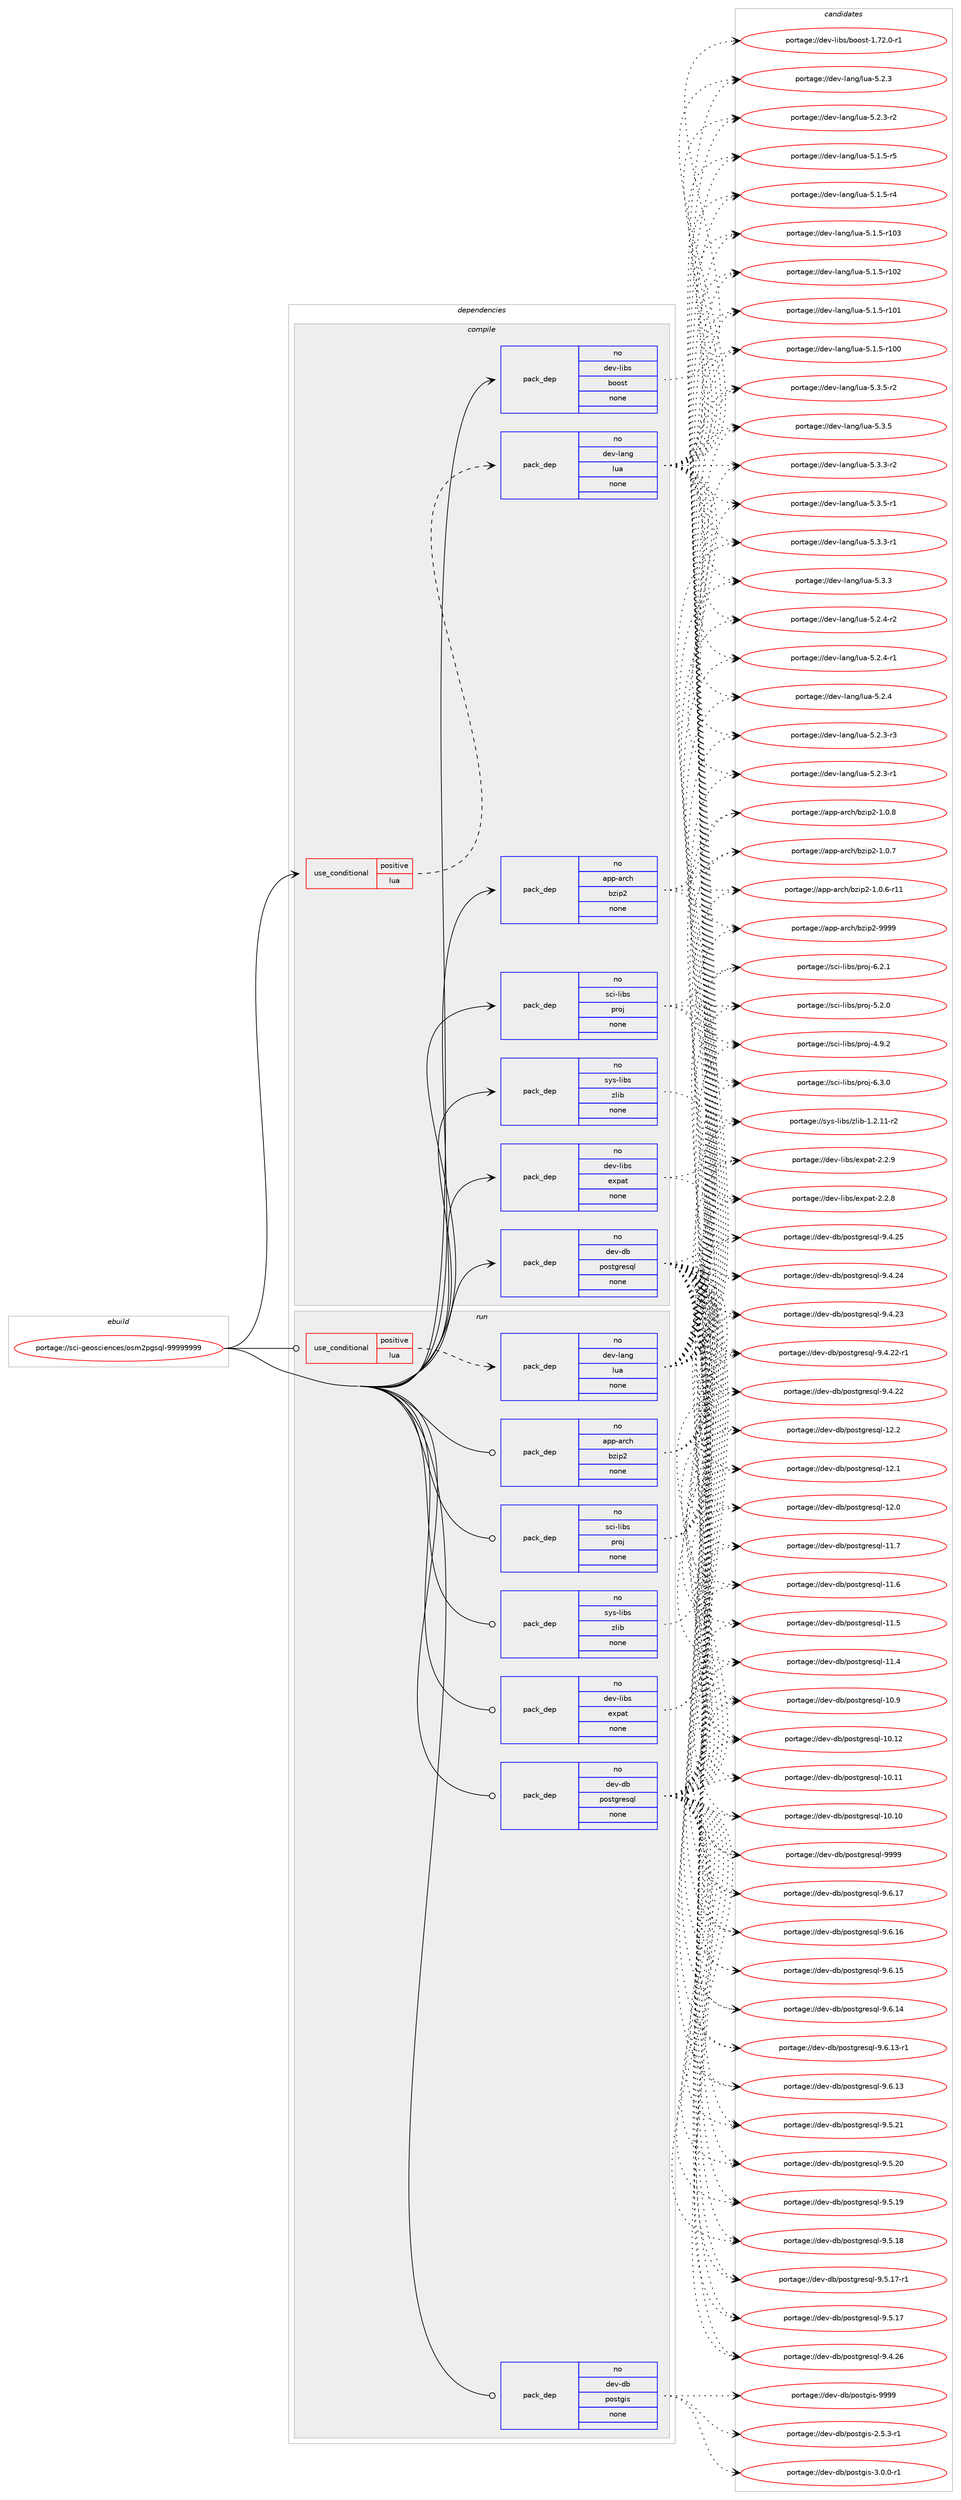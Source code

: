 digraph prolog {

# *************
# Graph options
# *************

newrank=true;
concentrate=true;
compound=true;
graph [rankdir=LR,fontname=Helvetica,fontsize=10,ranksep=1.5];#, ranksep=2.5, nodesep=0.2];
edge  [arrowhead=vee];
node  [fontname=Helvetica,fontsize=10];

# **********
# The ebuild
# **********

subgraph cluster_leftcol {
color=gray;
rank=same;
label=<<i>ebuild</i>>;
id [label="portage://sci-geosciences/osm2pgsql-99999999", color=red, width=4, href="../sci-geosciences/osm2pgsql-99999999.svg"];
}

# ****************
# The dependencies
# ****************

subgraph cluster_midcol {
color=gray;
label=<<i>dependencies</i>>;
subgraph cluster_compile {
fillcolor="#eeeeee";
style=filled;
label=<<i>compile</i>>;
subgraph cond10841 {
dependency51942 [label=<<TABLE BORDER="0" CELLBORDER="1" CELLSPACING="0" CELLPADDING="4"><TR><TD ROWSPAN="3" CELLPADDING="10">use_conditional</TD></TR><TR><TD>positive</TD></TR><TR><TD>lua</TD></TR></TABLE>>, shape=none, color=red];
subgraph pack39992 {
dependency51943 [label=<<TABLE BORDER="0" CELLBORDER="1" CELLSPACING="0" CELLPADDING="4" WIDTH="220"><TR><TD ROWSPAN="6" CELLPADDING="30">pack_dep</TD></TR><TR><TD WIDTH="110">no</TD></TR><TR><TD>dev-lang</TD></TR><TR><TD>lua</TD></TR><TR><TD>none</TD></TR><TR><TD></TD></TR></TABLE>>, shape=none, color=blue];
}
dependency51942:e -> dependency51943:w [weight=20,style="dashed",arrowhead="vee"];
}
id:e -> dependency51942:w [weight=20,style="solid",arrowhead="vee"];
subgraph pack39993 {
dependency51944 [label=<<TABLE BORDER="0" CELLBORDER="1" CELLSPACING="0" CELLPADDING="4" WIDTH="220"><TR><TD ROWSPAN="6" CELLPADDING="30">pack_dep</TD></TR><TR><TD WIDTH="110">no</TD></TR><TR><TD>app-arch</TD></TR><TR><TD>bzip2</TD></TR><TR><TD>none</TD></TR><TR><TD></TD></TR></TABLE>>, shape=none, color=blue];
}
id:e -> dependency51944:w [weight=20,style="solid",arrowhead="vee"];
subgraph pack39994 {
dependency51945 [label=<<TABLE BORDER="0" CELLBORDER="1" CELLSPACING="0" CELLPADDING="4" WIDTH="220"><TR><TD ROWSPAN="6" CELLPADDING="30">pack_dep</TD></TR><TR><TD WIDTH="110">no</TD></TR><TR><TD>dev-db</TD></TR><TR><TD>postgresql</TD></TR><TR><TD>none</TD></TR><TR><TD></TD></TR></TABLE>>, shape=none, color=blue];
}
id:e -> dependency51945:w [weight=20,style="solid",arrowhead="vee"];
subgraph pack39995 {
dependency51946 [label=<<TABLE BORDER="0" CELLBORDER="1" CELLSPACING="0" CELLPADDING="4" WIDTH="220"><TR><TD ROWSPAN="6" CELLPADDING="30">pack_dep</TD></TR><TR><TD WIDTH="110">no</TD></TR><TR><TD>dev-libs</TD></TR><TR><TD>boost</TD></TR><TR><TD>none</TD></TR><TR><TD></TD></TR></TABLE>>, shape=none, color=blue];
}
id:e -> dependency51946:w [weight=20,style="solid",arrowhead="vee"];
subgraph pack39996 {
dependency51947 [label=<<TABLE BORDER="0" CELLBORDER="1" CELLSPACING="0" CELLPADDING="4" WIDTH="220"><TR><TD ROWSPAN="6" CELLPADDING="30">pack_dep</TD></TR><TR><TD WIDTH="110">no</TD></TR><TR><TD>dev-libs</TD></TR><TR><TD>expat</TD></TR><TR><TD>none</TD></TR><TR><TD></TD></TR></TABLE>>, shape=none, color=blue];
}
id:e -> dependency51947:w [weight=20,style="solid",arrowhead="vee"];
subgraph pack39997 {
dependency51948 [label=<<TABLE BORDER="0" CELLBORDER="1" CELLSPACING="0" CELLPADDING="4" WIDTH="220"><TR><TD ROWSPAN="6" CELLPADDING="30">pack_dep</TD></TR><TR><TD WIDTH="110">no</TD></TR><TR><TD>sci-libs</TD></TR><TR><TD>proj</TD></TR><TR><TD>none</TD></TR><TR><TD></TD></TR></TABLE>>, shape=none, color=blue];
}
id:e -> dependency51948:w [weight=20,style="solid",arrowhead="vee"];
subgraph pack39998 {
dependency51949 [label=<<TABLE BORDER="0" CELLBORDER="1" CELLSPACING="0" CELLPADDING="4" WIDTH="220"><TR><TD ROWSPAN="6" CELLPADDING="30">pack_dep</TD></TR><TR><TD WIDTH="110">no</TD></TR><TR><TD>sys-libs</TD></TR><TR><TD>zlib</TD></TR><TR><TD>none</TD></TR><TR><TD></TD></TR></TABLE>>, shape=none, color=blue];
}
id:e -> dependency51949:w [weight=20,style="solid",arrowhead="vee"];
}
subgraph cluster_compileandrun {
fillcolor="#eeeeee";
style=filled;
label=<<i>compile and run</i>>;
}
subgraph cluster_run {
fillcolor="#eeeeee";
style=filled;
label=<<i>run</i>>;
subgraph cond10842 {
dependency51950 [label=<<TABLE BORDER="0" CELLBORDER="1" CELLSPACING="0" CELLPADDING="4"><TR><TD ROWSPAN="3" CELLPADDING="10">use_conditional</TD></TR><TR><TD>positive</TD></TR><TR><TD>lua</TD></TR></TABLE>>, shape=none, color=red];
subgraph pack39999 {
dependency51951 [label=<<TABLE BORDER="0" CELLBORDER="1" CELLSPACING="0" CELLPADDING="4" WIDTH="220"><TR><TD ROWSPAN="6" CELLPADDING="30">pack_dep</TD></TR><TR><TD WIDTH="110">no</TD></TR><TR><TD>dev-lang</TD></TR><TR><TD>lua</TD></TR><TR><TD>none</TD></TR><TR><TD></TD></TR></TABLE>>, shape=none, color=blue];
}
dependency51950:e -> dependency51951:w [weight=20,style="dashed",arrowhead="vee"];
}
id:e -> dependency51950:w [weight=20,style="solid",arrowhead="odot"];
subgraph pack40000 {
dependency51952 [label=<<TABLE BORDER="0" CELLBORDER="1" CELLSPACING="0" CELLPADDING="4" WIDTH="220"><TR><TD ROWSPAN="6" CELLPADDING="30">pack_dep</TD></TR><TR><TD WIDTH="110">no</TD></TR><TR><TD>app-arch</TD></TR><TR><TD>bzip2</TD></TR><TR><TD>none</TD></TR><TR><TD></TD></TR></TABLE>>, shape=none, color=blue];
}
id:e -> dependency51952:w [weight=20,style="solid",arrowhead="odot"];
subgraph pack40001 {
dependency51953 [label=<<TABLE BORDER="0" CELLBORDER="1" CELLSPACING="0" CELLPADDING="4" WIDTH="220"><TR><TD ROWSPAN="6" CELLPADDING="30">pack_dep</TD></TR><TR><TD WIDTH="110">no</TD></TR><TR><TD>dev-db</TD></TR><TR><TD>postgis</TD></TR><TR><TD>none</TD></TR><TR><TD></TD></TR></TABLE>>, shape=none, color=blue];
}
id:e -> dependency51953:w [weight=20,style="solid",arrowhead="odot"];
subgraph pack40002 {
dependency51954 [label=<<TABLE BORDER="0" CELLBORDER="1" CELLSPACING="0" CELLPADDING="4" WIDTH="220"><TR><TD ROWSPAN="6" CELLPADDING="30">pack_dep</TD></TR><TR><TD WIDTH="110">no</TD></TR><TR><TD>dev-db</TD></TR><TR><TD>postgresql</TD></TR><TR><TD>none</TD></TR><TR><TD></TD></TR></TABLE>>, shape=none, color=blue];
}
id:e -> dependency51954:w [weight=20,style="solid",arrowhead="odot"];
subgraph pack40003 {
dependency51955 [label=<<TABLE BORDER="0" CELLBORDER="1" CELLSPACING="0" CELLPADDING="4" WIDTH="220"><TR><TD ROWSPAN="6" CELLPADDING="30">pack_dep</TD></TR><TR><TD WIDTH="110">no</TD></TR><TR><TD>dev-libs</TD></TR><TR><TD>expat</TD></TR><TR><TD>none</TD></TR><TR><TD></TD></TR></TABLE>>, shape=none, color=blue];
}
id:e -> dependency51955:w [weight=20,style="solid",arrowhead="odot"];
subgraph pack40004 {
dependency51956 [label=<<TABLE BORDER="0" CELLBORDER="1" CELLSPACING="0" CELLPADDING="4" WIDTH="220"><TR><TD ROWSPAN="6" CELLPADDING="30">pack_dep</TD></TR><TR><TD WIDTH="110">no</TD></TR><TR><TD>sci-libs</TD></TR><TR><TD>proj</TD></TR><TR><TD>none</TD></TR><TR><TD></TD></TR></TABLE>>, shape=none, color=blue];
}
id:e -> dependency51956:w [weight=20,style="solid",arrowhead="odot"];
subgraph pack40005 {
dependency51957 [label=<<TABLE BORDER="0" CELLBORDER="1" CELLSPACING="0" CELLPADDING="4" WIDTH="220"><TR><TD ROWSPAN="6" CELLPADDING="30">pack_dep</TD></TR><TR><TD WIDTH="110">no</TD></TR><TR><TD>sys-libs</TD></TR><TR><TD>zlib</TD></TR><TR><TD>none</TD></TR><TR><TD></TD></TR></TABLE>>, shape=none, color=blue];
}
id:e -> dependency51957:w [weight=20,style="solid",arrowhead="odot"];
}
}

# **************
# The candidates
# **************

subgraph cluster_choices {
rank=same;
color=gray;
label=<<i>candidates</i>>;

subgraph choice39992 {
color=black;
nodesep=1;
choice100101118451089711010347108117974553465146534511450 [label="portage://dev-lang/lua-5.3.5-r2", color=red, width=4,href="../dev-lang/lua-5.3.5-r2.svg"];
choice100101118451089711010347108117974553465146534511449 [label="portage://dev-lang/lua-5.3.5-r1", color=red, width=4,href="../dev-lang/lua-5.3.5-r1.svg"];
choice10010111845108971101034710811797455346514653 [label="portage://dev-lang/lua-5.3.5", color=red, width=4,href="../dev-lang/lua-5.3.5.svg"];
choice100101118451089711010347108117974553465146514511450 [label="portage://dev-lang/lua-5.3.3-r2", color=red, width=4,href="../dev-lang/lua-5.3.3-r2.svg"];
choice100101118451089711010347108117974553465146514511449 [label="portage://dev-lang/lua-5.3.3-r1", color=red, width=4,href="../dev-lang/lua-5.3.3-r1.svg"];
choice10010111845108971101034710811797455346514651 [label="portage://dev-lang/lua-5.3.3", color=red, width=4,href="../dev-lang/lua-5.3.3.svg"];
choice100101118451089711010347108117974553465046524511450 [label="portage://dev-lang/lua-5.2.4-r2", color=red, width=4,href="../dev-lang/lua-5.2.4-r2.svg"];
choice100101118451089711010347108117974553465046524511449 [label="portage://dev-lang/lua-5.2.4-r1", color=red, width=4,href="../dev-lang/lua-5.2.4-r1.svg"];
choice10010111845108971101034710811797455346504652 [label="portage://dev-lang/lua-5.2.4", color=red, width=4,href="../dev-lang/lua-5.2.4.svg"];
choice100101118451089711010347108117974553465046514511451 [label="portage://dev-lang/lua-5.2.3-r3", color=red, width=4,href="../dev-lang/lua-5.2.3-r3.svg"];
choice100101118451089711010347108117974553465046514511450 [label="portage://dev-lang/lua-5.2.3-r2", color=red, width=4,href="../dev-lang/lua-5.2.3-r2.svg"];
choice100101118451089711010347108117974553465046514511449 [label="portage://dev-lang/lua-5.2.3-r1", color=red, width=4,href="../dev-lang/lua-5.2.3-r1.svg"];
choice10010111845108971101034710811797455346504651 [label="portage://dev-lang/lua-5.2.3", color=red, width=4,href="../dev-lang/lua-5.2.3.svg"];
choice100101118451089711010347108117974553464946534511453 [label="portage://dev-lang/lua-5.1.5-r5", color=red, width=4,href="../dev-lang/lua-5.1.5-r5.svg"];
choice100101118451089711010347108117974553464946534511452 [label="portage://dev-lang/lua-5.1.5-r4", color=red, width=4,href="../dev-lang/lua-5.1.5-r4.svg"];
choice1001011184510897110103471081179745534649465345114494851 [label="portage://dev-lang/lua-5.1.5-r103", color=red, width=4,href="../dev-lang/lua-5.1.5-r103.svg"];
choice1001011184510897110103471081179745534649465345114494850 [label="portage://dev-lang/lua-5.1.5-r102", color=red, width=4,href="../dev-lang/lua-5.1.5-r102.svg"];
choice1001011184510897110103471081179745534649465345114494849 [label="portage://dev-lang/lua-5.1.5-r101", color=red, width=4,href="../dev-lang/lua-5.1.5-r101.svg"];
choice1001011184510897110103471081179745534649465345114494848 [label="portage://dev-lang/lua-5.1.5-r100", color=red, width=4,href="../dev-lang/lua-5.1.5-r100.svg"];
dependency51943:e -> choice100101118451089711010347108117974553465146534511450:w [style=dotted,weight="100"];
dependency51943:e -> choice100101118451089711010347108117974553465146534511449:w [style=dotted,weight="100"];
dependency51943:e -> choice10010111845108971101034710811797455346514653:w [style=dotted,weight="100"];
dependency51943:e -> choice100101118451089711010347108117974553465146514511450:w [style=dotted,weight="100"];
dependency51943:e -> choice100101118451089711010347108117974553465146514511449:w [style=dotted,weight="100"];
dependency51943:e -> choice10010111845108971101034710811797455346514651:w [style=dotted,weight="100"];
dependency51943:e -> choice100101118451089711010347108117974553465046524511450:w [style=dotted,weight="100"];
dependency51943:e -> choice100101118451089711010347108117974553465046524511449:w [style=dotted,weight="100"];
dependency51943:e -> choice10010111845108971101034710811797455346504652:w [style=dotted,weight="100"];
dependency51943:e -> choice100101118451089711010347108117974553465046514511451:w [style=dotted,weight="100"];
dependency51943:e -> choice100101118451089711010347108117974553465046514511450:w [style=dotted,weight="100"];
dependency51943:e -> choice100101118451089711010347108117974553465046514511449:w [style=dotted,weight="100"];
dependency51943:e -> choice10010111845108971101034710811797455346504651:w [style=dotted,weight="100"];
dependency51943:e -> choice100101118451089711010347108117974553464946534511453:w [style=dotted,weight="100"];
dependency51943:e -> choice100101118451089711010347108117974553464946534511452:w [style=dotted,weight="100"];
dependency51943:e -> choice1001011184510897110103471081179745534649465345114494851:w [style=dotted,weight="100"];
dependency51943:e -> choice1001011184510897110103471081179745534649465345114494850:w [style=dotted,weight="100"];
dependency51943:e -> choice1001011184510897110103471081179745534649465345114494849:w [style=dotted,weight="100"];
dependency51943:e -> choice1001011184510897110103471081179745534649465345114494848:w [style=dotted,weight="100"];
}
subgraph choice39993 {
color=black;
nodesep=1;
choice971121124597114991044798122105112504557575757 [label="portage://app-arch/bzip2-9999", color=red, width=4,href="../app-arch/bzip2-9999.svg"];
choice97112112459711499104479812210511250454946484656 [label="portage://app-arch/bzip2-1.0.8", color=red, width=4,href="../app-arch/bzip2-1.0.8.svg"];
choice97112112459711499104479812210511250454946484655 [label="portage://app-arch/bzip2-1.0.7", color=red, width=4,href="../app-arch/bzip2-1.0.7.svg"];
choice97112112459711499104479812210511250454946484654451144949 [label="portage://app-arch/bzip2-1.0.6-r11", color=red, width=4,href="../app-arch/bzip2-1.0.6-r11.svg"];
dependency51944:e -> choice971121124597114991044798122105112504557575757:w [style=dotted,weight="100"];
dependency51944:e -> choice97112112459711499104479812210511250454946484656:w [style=dotted,weight="100"];
dependency51944:e -> choice97112112459711499104479812210511250454946484655:w [style=dotted,weight="100"];
dependency51944:e -> choice97112112459711499104479812210511250454946484654451144949:w [style=dotted,weight="100"];
}
subgraph choice39994 {
color=black;
nodesep=1;
choice1001011184510098471121111151161031141011151131084557575757 [label="portage://dev-db/postgresql-9999", color=red, width=4,href="../dev-db/postgresql-9999.svg"];
choice10010111845100984711211111511610311410111511310845574654464955 [label="portage://dev-db/postgresql-9.6.17", color=red, width=4,href="../dev-db/postgresql-9.6.17.svg"];
choice10010111845100984711211111511610311410111511310845574654464954 [label="portage://dev-db/postgresql-9.6.16", color=red, width=4,href="../dev-db/postgresql-9.6.16.svg"];
choice10010111845100984711211111511610311410111511310845574654464953 [label="portage://dev-db/postgresql-9.6.15", color=red, width=4,href="../dev-db/postgresql-9.6.15.svg"];
choice10010111845100984711211111511610311410111511310845574654464952 [label="portage://dev-db/postgresql-9.6.14", color=red, width=4,href="../dev-db/postgresql-9.6.14.svg"];
choice100101118451009847112111115116103114101115113108455746544649514511449 [label="portage://dev-db/postgresql-9.6.13-r1", color=red, width=4,href="../dev-db/postgresql-9.6.13-r1.svg"];
choice10010111845100984711211111511610311410111511310845574654464951 [label="portage://dev-db/postgresql-9.6.13", color=red, width=4,href="../dev-db/postgresql-9.6.13.svg"];
choice10010111845100984711211111511610311410111511310845574653465049 [label="portage://dev-db/postgresql-9.5.21", color=red, width=4,href="../dev-db/postgresql-9.5.21.svg"];
choice10010111845100984711211111511610311410111511310845574653465048 [label="portage://dev-db/postgresql-9.5.20", color=red, width=4,href="../dev-db/postgresql-9.5.20.svg"];
choice10010111845100984711211111511610311410111511310845574653464957 [label="portage://dev-db/postgresql-9.5.19", color=red, width=4,href="../dev-db/postgresql-9.5.19.svg"];
choice10010111845100984711211111511610311410111511310845574653464956 [label="portage://dev-db/postgresql-9.5.18", color=red, width=4,href="../dev-db/postgresql-9.5.18.svg"];
choice100101118451009847112111115116103114101115113108455746534649554511449 [label="portage://dev-db/postgresql-9.5.17-r1", color=red, width=4,href="../dev-db/postgresql-9.5.17-r1.svg"];
choice10010111845100984711211111511610311410111511310845574653464955 [label="portage://dev-db/postgresql-9.5.17", color=red, width=4,href="../dev-db/postgresql-9.5.17.svg"];
choice10010111845100984711211111511610311410111511310845574652465054 [label="portage://dev-db/postgresql-9.4.26", color=red, width=4,href="../dev-db/postgresql-9.4.26.svg"];
choice10010111845100984711211111511610311410111511310845574652465053 [label="portage://dev-db/postgresql-9.4.25", color=red, width=4,href="../dev-db/postgresql-9.4.25.svg"];
choice10010111845100984711211111511610311410111511310845574652465052 [label="portage://dev-db/postgresql-9.4.24", color=red, width=4,href="../dev-db/postgresql-9.4.24.svg"];
choice10010111845100984711211111511610311410111511310845574652465051 [label="portage://dev-db/postgresql-9.4.23", color=red, width=4,href="../dev-db/postgresql-9.4.23.svg"];
choice100101118451009847112111115116103114101115113108455746524650504511449 [label="portage://dev-db/postgresql-9.4.22-r1", color=red, width=4,href="../dev-db/postgresql-9.4.22-r1.svg"];
choice10010111845100984711211111511610311410111511310845574652465050 [label="portage://dev-db/postgresql-9.4.22", color=red, width=4,href="../dev-db/postgresql-9.4.22.svg"];
choice1001011184510098471121111151161031141011151131084549504650 [label="portage://dev-db/postgresql-12.2", color=red, width=4,href="../dev-db/postgresql-12.2.svg"];
choice1001011184510098471121111151161031141011151131084549504649 [label="portage://dev-db/postgresql-12.1", color=red, width=4,href="../dev-db/postgresql-12.1.svg"];
choice1001011184510098471121111151161031141011151131084549504648 [label="portage://dev-db/postgresql-12.0", color=red, width=4,href="../dev-db/postgresql-12.0.svg"];
choice1001011184510098471121111151161031141011151131084549494655 [label="portage://dev-db/postgresql-11.7", color=red, width=4,href="../dev-db/postgresql-11.7.svg"];
choice1001011184510098471121111151161031141011151131084549494654 [label="portage://dev-db/postgresql-11.6", color=red, width=4,href="../dev-db/postgresql-11.6.svg"];
choice1001011184510098471121111151161031141011151131084549494653 [label="portage://dev-db/postgresql-11.5", color=red, width=4,href="../dev-db/postgresql-11.5.svg"];
choice1001011184510098471121111151161031141011151131084549494652 [label="portage://dev-db/postgresql-11.4", color=red, width=4,href="../dev-db/postgresql-11.4.svg"];
choice1001011184510098471121111151161031141011151131084549484657 [label="portage://dev-db/postgresql-10.9", color=red, width=4,href="../dev-db/postgresql-10.9.svg"];
choice100101118451009847112111115116103114101115113108454948464950 [label="portage://dev-db/postgresql-10.12", color=red, width=4,href="../dev-db/postgresql-10.12.svg"];
choice100101118451009847112111115116103114101115113108454948464949 [label="portage://dev-db/postgresql-10.11", color=red, width=4,href="../dev-db/postgresql-10.11.svg"];
choice100101118451009847112111115116103114101115113108454948464948 [label="portage://dev-db/postgresql-10.10", color=red, width=4,href="../dev-db/postgresql-10.10.svg"];
dependency51945:e -> choice1001011184510098471121111151161031141011151131084557575757:w [style=dotted,weight="100"];
dependency51945:e -> choice10010111845100984711211111511610311410111511310845574654464955:w [style=dotted,weight="100"];
dependency51945:e -> choice10010111845100984711211111511610311410111511310845574654464954:w [style=dotted,weight="100"];
dependency51945:e -> choice10010111845100984711211111511610311410111511310845574654464953:w [style=dotted,weight="100"];
dependency51945:e -> choice10010111845100984711211111511610311410111511310845574654464952:w [style=dotted,weight="100"];
dependency51945:e -> choice100101118451009847112111115116103114101115113108455746544649514511449:w [style=dotted,weight="100"];
dependency51945:e -> choice10010111845100984711211111511610311410111511310845574654464951:w [style=dotted,weight="100"];
dependency51945:e -> choice10010111845100984711211111511610311410111511310845574653465049:w [style=dotted,weight="100"];
dependency51945:e -> choice10010111845100984711211111511610311410111511310845574653465048:w [style=dotted,weight="100"];
dependency51945:e -> choice10010111845100984711211111511610311410111511310845574653464957:w [style=dotted,weight="100"];
dependency51945:e -> choice10010111845100984711211111511610311410111511310845574653464956:w [style=dotted,weight="100"];
dependency51945:e -> choice100101118451009847112111115116103114101115113108455746534649554511449:w [style=dotted,weight="100"];
dependency51945:e -> choice10010111845100984711211111511610311410111511310845574653464955:w [style=dotted,weight="100"];
dependency51945:e -> choice10010111845100984711211111511610311410111511310845574652465054:w [style=dotted,weight="100"];
dependency51945:e -> choice10010111845100984711211111511610311410111511310845574652465053:w [style=dotted,weight="100"];
dependency51945:e -> choice10010111845100984711211111511610311410111511310845574652465052:w [style=dotted,weight="100"];
dependency51945:e -> choice10010111845100984711211111511610311410111511310845574652465051:w [style=dotted,weight="100"];
dependency51945:e -> choice100101118451009847112111115116103114101115113108455746524650504511449:w [style=dotted,weight="100"];
dependency51945:e -> choice10010111845100984711211111511610311410111511310845574652465050:w [style=dotted,weight="100"];
dependency51945:e -> choice1001011184510098471121111151161031141011151131084549504650:w [style=dotted,weight="100"];
dependency51945:e -> choice1001011184510098471121111151161031141011151131084549504649:w [style=dotted,weight="100"];
dependency51945:e -> choice1001011184510098471121111151161031141011151131084549504648:w [style=dotted,weight="100"];
dependency51945:e -> choice1001011184510098471121111151161031141011151131084549494655:w [style=dotted,weight="100"];
dependency51945:e -> choice1001011184510098471121111151161031141011151131084549494654:w [style=dotted,weight="100"];
dependency51945:e -> choice1001011184510098471121111151161031141011151131084549494653:w [style=dotted,weight="100"];
dependency51945:e -> choice1001011184510098471121111151161031141011151131084549494652:w [style=dotted,weight="100"];
dependency51945:e -> choice1001011184510098471121111151161031141011151131084549484657:w [style=dotted,weight="100"];
dependency51945:e -> choice100101118451009847112111115116103114101115113108454948464950:w [style=dotted,weight="100"];
dependency51945:e -> choice100101118451009847112111115116103114101115113108454948464949:w [style=dotted,weight="100"];
dependency51945:e -> choice100101118451009847112111115116103114101115113108454948464948:w [style=dotted,weight="100"];
}
subgraph choice39995 {
color=black;
nodesep=1;
choice10010111845108105981154798111111115116454946555046484511449 [label="portage://dev-libs/boost-1.72.0-r1", color=red, width=4,href="../dev-libs/boost-1.72.0-r1.svg"];
dependency51946:e -> choice10010111845108105981154798111111115116454946555046484511449:w [style=dotted,weight="100"];
}
subgraph choice39996 {
color=black;
nodesep=1;
choice10010111845108105981154710112011297116455046504657 [label="portage://dev-libs/expat-2.2.9", color=red, width=4,href="../dev-libs/expat-2.2.9.svg"];
choice10010111845108105981154710112011297116455046504656 [label="portage://dev-libs/expat-2.2.8", color=red, width=4,href="../dev-libs/expat-2.2.8.svg"];
dependency51947:e -> choice10010111845108105981154710112011297116455046504657:w [style=dotted,weight="100"];
dependency51947:e -> choice10010111845108105981154710112011297116455046504656:w [style=dotted,weight="100"];
}
subgraph choice39997 {
color=black;
nodesep=1;
choice11599105451081059811547112114111106455446514648 [label="portage://sci-libs/proj-6.3.0", color=red, width=4,href="../sci-libs/proj-6.3.0.svg"];
choice11599105451081059811547112114111106455446504649 [label="portage://sci-libs/proj-6.2.1", color=red, width=4,href="../sci-libs/proj-6.2.1.svg"];
choice11599105451081059811547112114111106455346504648 [label="portage://sci-libs/proj-5.2.0", color=red, width=4,href="../sci-libs/proj-5.2.0.svg"];
choice11599105451081059811547112114111106455246574650 [label="portage://sci-libs/proj-4.9.2", color=red, width=4,href="../sci-libs/proj-4.9.2.svg"];
dependency51948:e -> choice11599105451081059811547112114111106455446514648:w [style=dotted,weight="100"];
dependency51948:e -> choice11599105451081059811547112114111106455446504649:w [style=dotted,weight="100"];
dependency51948:e -> choice11599105451081059811547112114111106455346504648:w [style=dotted,weight="100"];
dependency51948:e -> choice11599105451081059811547112114111106455246574650:w [style=dotted,weight="100"];
}
subgraph choice39998 {
color=black;
nodesep=1;
choice11512111545108105981154712210810598454946504649494511450 [label="portage://sys-libs/zlib-1.2.11-r2", color=red, width=4,href="../sys-libs/zlib-1.2.11-r2.svg"];
dependency51949:e -> choice11512111545108105981154712210810598454946504649494511450:w [style=dotted,weight="100"];
}
subgraph choice39999 {
color=black;
nodesep=1;
choice100101118451089711010347108117974553465146534511450 [label="portage://dev-lang/lua-5.3.5-r2", color=red, width=4,href="../dev-lang/lua-5.3.5-r2.svg"];
choice100101118451089711010347108117974553465146534511449 [label="portage://dev-lang/lua-5.3.5-r1", color=red, width=4,href="../dev-lang/lua-5.3.5-r1.svg"];
choice10010111845108971101034710811797455346514653 [label="portage://dev-lang/lua-5.3.5", color=red, width=4,href="../dev-lang/lua-5.3.5.svg"];
choice100101118451089711010347108117974553465146514511450 [label="portage://dev-lang/lua-5.3.3-r2", color=red, width=4,href="../dev-lang/lua-5.3.3-r2.svg"];
choice100101118451089711010347108117974553465146514511449 [label="portage://dev-lang/lua-5.3.3-r1", color=red, width=4,href="../dev-lang/lua-5.3.3-r1.svg"];
choice10010111845108971101034710811797455346514651 [label="portage://dev-lang/lua-5.3.3", color=red, width=4,href="../dev-lang/lua-5.3.3.svg"];
choice100101118451089711010347108117974553465046524511450 [label="portage://dev-lang/lua-5.2.4-r2", color=red, width=4,href="../dev-lang/lua-5.2.4-r2.svg"];
choice100101118451089711010347108117974553465046524511449 [label="portage://dev-lang/lua-5.2.4-r1", color=red, width=4,href="../dev-lang/lua-5.2.4-r1.svg"];
choice10010111845108971101034710811797455346504652 [label="portage://dev-lang/lua-5.2.4", color=red, width=4,href="../dev-lang/lua-5.2.4.svg"];
choice100101118451089711010347108117974553465046514511451 [label="portage://dev-lang/lua-5.2.3-r3", color=red, width=4,href="../dev-lang/lua-5.2.3-r3.svg"];
choice100101118451089711010347108117974553465046514511450 [label="portage://dev-lang/lua-5.2.3-r2", color=red, width=4,href="../dev-lang/lua-5.2.3-r2.svg"];
choice100101118451089711010347108117974553465046514511449 [label="portage://dev-lang/lua-5.2.3-r1", color=red, width=4,href="../dev-lang/lua-5.2.3-r1.svg"];
choice10010111845108971101034710811797455346504651 [label="portage://dev-lang/lua-5.2.3", color=red, width=4,href="../dev-lang/lua-5.2.3.svg"];
choice100101118451089711010347108117974553464946534511453 [label="portage://dev-lang/lua-5.1.5-r5", color=red, width=4,href="../dev-lang/lua-5.1.5-r5.svg"];
choice100101118451089711010347108117974553464946534511452 [label="portage://dev-lang/lua-5.1.5-r4", color=red, width=4,href="../dev-lang/lua-5.1.5-r4.svg"];
choice1001011184510897110103471081179745534649465345114494851 [label="portage://dev-lang/lua-5.1.5-r103", color=red, width=4,href="../dev-lang/lua-5.1.5-r103.svg"];
choice1001011184510897110103471081179745534649465345114494850 [label="portage://dev-lang/lua-5.1.5-r102", color=red, width=4,href="../dev-lang/lua-5.1.5-r102.svg"];
choice1001011184510897110103471081179745534649465345114494849 [label="portage://dev-lang/lua-5.1.5-r101", color=red, width=4,href="../dev-lang/lua-5.1.5-r101.svg"];
choice1001011184510897110103471081179745534649465345114494848 [label="portage://dev-lang/lua-5.1.5-r100", color=red, width=4,href="../dev-lang/lua-5.1.5-r100.svg"];
dependency51951:e -> choice100101118451089711010347108117974553465146534511450:w [style=dotted,weight="100"];
dependency51951:e -> choice100101118451089711010347108117974553465146534511449:w [style=dotted,weight="100"];
dependency51951:e -> choice10010111845108971101034710811797455346514653:w [style=dotted,weight="100"];
dependency51951:e -> choice100101118451089711010347108117974553465146514511450:w [style=dotted,weight="100"];
dependency51951:e -> choice100101118451089711010347108117974553465146514511449:w [style=dotted,weight="100"];
dependency51951:e -> choice10010111845108971101034710811797455346514651:w [style=dotted,weight="100"];
dependency51951:e -> choice100101118451089711010347108117974553465046524511450:w [style=dotted,weight="100"];
dependency51951:e -> choice100101118451089711010347108117974553465046524511449:w [style=dotted,weight="100"];
dependency51951:e -> choice10010111845108971101034710811797455346504652:w [style=dotted,weight="100"];
dependency51951:e -> choice100101118451089711010347108117974553465046514511451:w [style=dotted,weight="100"];
dependency51951:e -> choice100101118451089711010347108117974553465046514511450:w [style=dotted,weight="100"];
dependency51951:e -> choice100101118451089711010347108117974553465046514511449:w [style=dotted,weight="100"];
dependency51951:e -> choice10010111845108971101034710811797455346504651:w [style=dotted,weight="100"];
dependency51951:e -> choice100101118451089711010347108117974553464946534511453:w [style=dotted,weight="100"];
dependency51951:e -> choice100101118451089711010347108117974553464946534511452:w [style=dotted,weight="100"];
dependency51951:e -> choice1001011184510897110103471081179745534649465345114494851:w [style=dotted,weight="100"];
dependency51951:e -> choice1001011184510897110103471081179745534649465345114494850:w [style=dotted,weight="100"];
dependency51951:e -> choice1001011184510897110103471081179745534649465345114494849:w [style=dotted,weight="100"];
dependency51951:e -> choice1001011184510897110103471081179745534649465345114494848:w [style=dotted,weight="100"];
}
subgraph choice40000 {
color=black;
nodesep=1;
choice971121124597114991044798122105112504557575757 [label="portage://app-arch/bzip2-9999", color=red, width=4,href="../app-arch/bzip2-9999.svg"];
choice97112112459711499104479812210511250454946484656 [label="portage://app-arch/bzip2-1.0.8", color=red, width=4,href="../app-arch/bzip2-1.0.8.svg"];
choice97112112459711499104479812210511250454946484655 [label="portage://app-arch/bzip2-1.0.7", color=red, width=4,href="../app-arch/bzip2-1.0.7.svg"];
choice97112112459711499104479812210511250454946484654451144949 [label="portage://app-arch/bzip2-1.0.6-r11", color=red, width=4,href="../app-arch/bzip2-1.0.6-r11.svg"];
dependency51952:e -> choice971121124597114991044798122105112504557575757:w [style=dotted,weight="100"];
dependency51952:e -> choice97112112459711499104479812210511250454946484656:w [style=dotted,weight="100"];
dependency51952:e -> choice97112112459711499104479812210511250454946484655:w [style=dotted,weight="100"];
dependency51952:e -> choice97112112459711499104479812210511250454946484654451144949:w [style=dotted,weight="100"];
}
subgraph choice40001 {
color=black;
nodesep=1;
choice1001011184510098471121111151161031051154557575757 [label="portage://dev-db/postgis-9999", color=red, width=4,href="../dev-db/postgis-9999.svg"];
choice1001011184510098471121111151161031051154551464846484511449 [label="portage://dev-db/postgis-3.0.0-r1", color=red, width=4,href="../dev-db/postgis-3.0.0-r1.svg"];
choice1001011184510098471121111151161031051154550465346514511449 [label="portage://dev-db/postgis-2.5.3-r1", color=red, width=4,href="../dev-db/postgis-2.5.3-r1.svg"];
dependency51953:e -> choice1001011184510098471121111151161031051154557575757:w [style=dotted,weight="100"];
dependency51953:e -> choice1001011184510098471121111151161031051154551464846484511449:w [style=dotted,weight="100"];
dependency51953:e -> choice1001011184510098471121111151161031051154550465346514511449:w [style=dotted,weight="100"];
}
subgraph choice40002 {
color=black;
nodesep=1;
choice1001011184510098471121111151161031141011151131084557575757 [label="portage://dev-db/postgresql-9999", color=red, width=4,href="../dev-db/postgresql-9999.svg"];
choice10010111845100984711211111511610311410111511310845574654464955 [label="portage://dev-db/postgresql-9.6.17", color=red, width=4,href="../dev-db/postgresql-9.6.17.svg"];
choice10010111845100984711211111511610311410111511310845574654464954 [label="portage://dev-db/postgresql-9.6.16", color=red, width=4,href="../dev-db/postgresql-9.6.16.svg"];
choice10010111845100984711211111511610311410111511310845574654464953 [label="portage://dev-db/postgresql-9.6.15", color=red, width=4,href="../dev-db/postgresql-9.6.15.svg"];
choice10010111845100984711211111511610311410111511310845574654464952 [label="portage://dev-db/postgresql-9.6.14", color=red, width=4,href="../dev-db/postgresql-9.6.14.svg"];
choice100101118451009847112111115116103114101115113108455746544649514511449 [label="portage://dev-db/postgresql-9.6.13-r1", color=red, width=4,href="../dev-db/postgresql-9.6.13-r1.svg"];
choice10010111845100984711211111511610311410111511310845574654464951 [label="portage://dev-db/postgresql-9.6.13", color=red, width=4,href="../dev-db/postgresql-9.6.13.svg"];
choice10010111845100984711211111511610311410111511310845574653465049 [label="portage://dev-db/postgresql-9.5.21", color=red, width=4,href="../dev-db/postgresql-9.5.21.svg"];
choice10010111845100984711211111511610311410111511310845574653465048 [label="portage://dev-db/postgresql-9.5.20", color=red, width=4,href="../dev-db/postgresql-9.5.20.svg"];
choice10010111845100984711211111511610311410111511310845574653464957 [label="portage://dev-db/postgresql-9.5.19", color=red, width=4,href="../dev-db/postgresql-9.5.19.svg"];
choice10010111845100984711211111511610311410111511310845574653464956 [label="portage://dev-db/postgresql-9.5.18", color=red, width=4,href="../dev-db/postgresql-9.5.18.svg"];
choice100101118451009847112111115116103114101115113108455746534649554511449 [label="portage://dev-db/postgresql-9.5.17-r1", color=red, width=4,href="../dev-db/postgresql-9.5.17-r1.svg"];
choice10010111845100984711211111511610311410111511310845574653464955 [label="portage://dev-db/postgresql-9.5.17", color=red, width=4,href="../dev-db/postgresql-9.5.17.svg"];
choice10010111845100984711211111511610311410111511310845574652465054 [label="portage://dev-db/postgresql-9.4.26", color=red, width=4,href="../dev-db/postgresql-9.4.26.svg"];
choice10010111845100984711211111511610311410111511310845574652465053 [label="portage://dev-db/postgresql-9.4.25", color=red, width=4,href="../dev-db/postgresql-9.4.25.svg"];
choice10010111845100984711211111511610311410111511310845574652465052 [label="portage://dev-db/postgresql-9.4.24", color=red, width=4,href="../dev-db/postgresql-9.4.24.svg"];
choice10010111845100984711211111511610311410111511310845574652465051 [label="portage://dev-db/postgresql-9.4.23", color=red, width=4,href="../dev-db/postgresql-9.4.23.svg"];
choice100101118451009847112111115116103114101115113108455746524650504511449 [label="portage://dev-db/postgresql-9.4.22-r1", color=red, width=4,href="../dev-db/postgresql-9.4.22-r1.svg"];
choice10010111845100984711211111511610311410111511310845574652465050 [label="portage://dev-db/postgresql-9.4.22", color=red, width=4,href="../dev-db/postgresql-9.4.22.svg"];
choice1001011184510098471121111151161031141011151131084549504650 [label="portage://dev-db/postgresql-12.2", color=red, width=4,href="../dev-db/postgresql-12.2.svg"];
choice1001011184510098471121111151161031141011151131084549504649 [label="portage://dev-db/postgresql-12.1", color=red, width=4,href="../dev-db/postgresql-12.1.svg"];
choice1001011184510098471121111151161031141011151131084549504648 [label="portage://dev-db/postgresql-12.0", color=red, width=4,href="../dev-db/postgresql-12.0.svg"];
choice1001011184510098471121111151161031141011151131084549494655 [label="portage://dev-db/postgresql-11.7", color=red, width=4,href="../dev-db/postgresql-11.7.svg"];
choice1001011184510098471121111151161031141011151131084549494654 [label="portage://dev-db/postgresql-11.6", color=red, width=4,href="../dev-db/postgresql-11.6.svg"];
choice1001011184510098471121111151161031141011151131084549494653 [label="portage://dev-db/postgresql-11.5", color=red, width=4,href="../dev-db/postgresql-11.5.svg"];
choice1001011184510098471121111151161031141011151131084549494652 [label="portage://dev-db/postgresql-11.4", color=red, width=4,href="../dev-db/postgresql-11.4.svg"];
choice1001011184510098471121111151161031141011151131084549484657 [label="portage://dev-db/postgresql-10.9", color=red, width=4,href="../dev-db/postgresql-10.9.svg"];
choice100101118451009847112111115116103114101115113108454948464950 [label="portage://dev-db/postgresql-10.12", color=red, width=4,href="../dev-db/postgresql-10.12.svg"];
choice100101118451009847112111115116103114101115113108454948464949 [label="portage://dev-db/postgresql-10.11", color=red, width=4,href="../dev-db/postgresql-10.11.svg"];
choice100101118451009847112111115116103114101115113108454948464948 [label="portage://dev-db/postgresql-10.10", color=red, width=4,href="../dev-db/postgresql-10.10.svg"];
dependency51954:e -> choice1001011184510098471121111151161031141011151131084557575757:w [style=dotted,weight="100"];
dependency51954:e -> choice10010111845100984711211111511610311410111511310845574654464955:w [style=dotted,weight="100"];
dependency51954:e -> choice10010111845100984711211111511610311410111511310845574654464954:w [style=dotted,weight="100"];
dependency51954:e -> choice10010111845100984711211111511610311410111511310845574654464953:w [style=dotted,weight="100"];
dependency51954:e -> choice10010111845100984711211111511610311410111511310845574654464952:w [style=dotted,weight="100"];
dependency51954:e -> choice100101118451009847112111115116103114101115113108455746544649514511449:w [style=dotted,weight="100"];
dependency51954:e -> choice10010111845100984711211111511610311410111511310845574654464951:w [style=dotted,weight="100"];
dependency51954:e -> choice10010111845100984711211111511610311410111511310845574653465049:w [style=dotted,weight="100"];
dependency51954:e -> choice10010111845100984711211111511610311410111511310845574653465048:w [style=dotted,weight="100"];
dependency51954:e -> choice10010111845100984711211111511610311410111511310845574653464957:w [style=dotted,weight="100"];
dependency51954:e -> choice10010111845100984711211111511610311410111511310845574653464956:w [style=dotted,weight="100"];
dependency51954:e -> choice100101118451009847112111115116103114101115113108455746534649554511449:w [style=dotted,weight="100"];
dependency51954:e -> choice10010111845100984711211111511610311410111511310845574653464955:w [style=dotted,weight="100"];
dependency51954:e -> choice10010111845100984711211111511610311410111511310845574652465054:w [style=dotted,weight="100"];
dependency51954:e -> choice10010111845100984711211111511610311410111511310845574652465053:w [style=dotted,weight="100"];
dependency51954:e -> choice10010111845100984711211111511610311410111511310845574652465052:w [style=dotted,weight="100"];
dependency51954:e -> choice10010111845100984711211111511610311410111511310845574652465051:w [style=dotted,weight="100"];
dependency51954:e -> choice100101118451009847112111115116103114101115113108455746524650504511449:w [style=dotted,weight="100"];
dependency51954:e -> choice10010111845100984711211111511610311410111511310845574652465050:w [style=dotted,weight="100"];
dependency51954:e -> choice1001011184510098471121111151161031141011151131084549504650:w [style=dotted,weight="100"];
dependency51954:e -> choice1001011184510098471121111151161031141011151131084549504649:w [style=dotted,weight="100"];
dependency51954:e -> choice1001011184510098471121111151161031141011151131084549504648:w [style=dotted,weight="100"];
dependency51954:e -> choice1001011184510098471121111151161031141011151131084549494655:w [style=dotted,weight="100"];
dependency51954:e -> choice1001011184510098471121111151161031141011151131084549494654:w [style=dotted,weight="100"];
dependency51954:e -> choice1001011184510098471121111151161031141011151131084549494653:w [style=dotted,weight="100"];
dependency51954:e -> choice1001011184510098471121111151161031141011151131084549494652:w [style=dotted,weight="100"];
dependency51954:e -> choice1001011184510098471121111151161031141011151131084549484657:w [style=dotted,weight="100"];
dependency51954:e -> choice100101118451009847112111115116103114101115113108454948464950:w [style=dotted,weight="100"];
dependency51954:e -> choice100101118451009847112111115116103114101115113108454948464949:w [style=dotted,weight="100"];
dependency51954:e -> choice100101118451009847112111115116103114101115113108454948464948:w [style=dotted,weight="100"];
}
subgraph choice40003 {
color=black;
nodesep=1;
choice10010111845108105981154710112011297116455046504657 [label="portage://dev-libs/expat-2.2.9", color=red, width=4,href="../dev-libs/expat-2.2.9.svg"];
choice10010111845108105981154710112011297116455046504656 [label="portage://dev-libs/expat-2.2.8", color=red, width=4,href="../dev-libs/expat-2.2.8.svg"];
dependency51955:e -> choice10010111845108105981154710112011297116455046504657:w [style=dotted,weight="100"];
dependency51955:e -> choice10010111845108105981154710112011297116455046504656:w [style=dotted,weight="100"];
}
subgraph choice40004 {
color=black;
nodesep=1;
choice11599105451081059811547112114111106455446514648 [label="portage://sci-libs/proj-6.3.0", color=red, width=4,href="../sci-libs/proj-6.3.0.svg"];
choice11599105451081059811547112114111106455446504649 [label="portage://sci-libs/proj-6.2.1", color=red, width=4,href="../sci-libs/proj-6.2.1.svg"];
choice11599105451081059811547112114111106455346504648 [label="portage://sci-libs/proj-5.2.0", color=red, width=4,href="../sci-libs/proj-5.2.0.svg"];
choice11599105451081059811547112114111106455246574650 [label="portage://sci-libs/proj-4.9.2", color=red, width=4,href="../sci-libs/proj-4.9.2.svg"];
dependency51956:e -> choice11599105451081059811547112114111106455446514648:w [style=dotted,weight="100"];
dependency51956:e -> choice11599105451081059811547112114111106455446504649:w [style=dotted,weight="100"];
dependency51956:e -> choice11599105451081059811547112114111106455346504648:w [style=dotted,weight="100"];
dependency51956:e -> choice11599105451081059811547112114111106455246574650:w [style=dotted,weight="100"];
}
subgraph choice40005 {
color=black;
nodesep=1;
choice11512111545108105981154712210810598454946504649494511450 [label="portage://sys-libs/zlib-1.2.11-r2", color=red, width=4,href="../sys-libs/zlib-1.2.11-r2.svg"];
dependency51957:e -> choice11512111545108105981154712210810598454946504649494511450:w [style=dotted,weight="100"];
}
}

}
